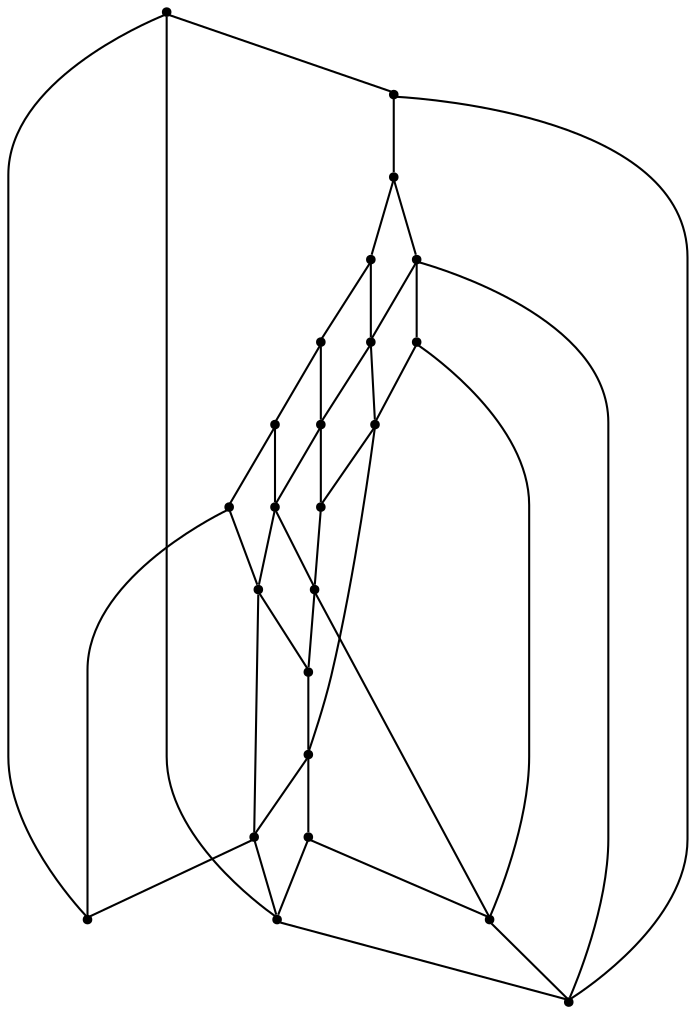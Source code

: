 graph {
  node [shape=point,comment="{\"directed\":false,\"doi\":\"10.1007/978-3-030-35802-0_15\",\"figure\":\"1 (3)\"}"]

  v0 [pos="1434.5827139626967,294.8681933109561"]
  v1 [pos="1434.5827139626967,383.0477149578283"]
  v2 [pos="1372.2268941534496,445.4111641235887"]
  v3 [pos="1399.6520699992136,309.33260058849714"]
  v4 [pos="1399.6520699992136,368.5873772891435"]
  v5 [pos="1357.7579855904687,410.47688262358747"]
  v6 [pos="1342.8306045358859,374.4422726806065"]
  v7 [pos="1372.2268941534496,232.50881375405203"]
  v8 [pos="1284.042094959491,445.4111641235887"]
  v9 [pos="1363.6171495739889,324.25992587344354"]
  v10 [pos="1363.6171495739889,353.66005200419715"]
  v11 [pos="1357.7579855904687,267.44335357883415"]
  v12 [pos="1298.5110035224718,410.47688262358747"]
  v13 [pos="1342.8306045358859,303.4777051970342"]
  v14 [pos="1313.4383845770546,374.4422726806065"]
  v15 [pos="1313.4383845770546,303.4777051970342"]
  v16 [pos="1292.6517123621163,353.66005200419715"]
  v17 [pos="1298.5110035224718,267.4433535788341"]
  v18 [pos="1256.6167919368913,368.5873772891435"]
  v19 [pos="1292.651712362116,324.25992587344354"]
  v20 [pos="1284.042094959491,232.50881375405197"]
  v21 [pos="1221.6862751502435,383.0561085260944"]
  v22 [pos="1256.6167919368913,309.33260058849714"]
  v23 [pos="1221.6862751502435,294.8722629198124"]

  v0 -- v1 [id="-1",pos="1434.5827139626967,294.8681933109561 1434.5827139626967,383.0477149578283 1434.5827139626967,383.0477149578283 1434.5827139626967,383.0477149578283"]
  v21 -- v23 [id="-2",pos="1221.6862751502435,383.0561085260944 1221.6862751502435,294.8722629198124 1221.6862751502435,294.8722629198124 1221.6862751502435,294.8722629198124"]
  v21 -- v18 [id="-3",pos="1221.6862751502435,383.0561085260944 1256.6167919368913,368.5873772891435 1256.6167919368913,368.5873772891435 1256.6167919368913,368.5873772891435"]
  v18 -- v16 [id="-4",pos="1256.6167919368913,368.5873772891435 1292.6517123621163,353.66005200419715 1292.6517123621163,353.66005200419715 1292.6517123621163,353.66005200419715"]
  v23 -- v20 [id="-5",pos="1221.6862751502435,294.8722629198124 1284.042094959491,232.50881375405197 1284.042094959491,232.50881375405197 1284.042094959491,232.50881375405197"]
  v23 -- v22 [id="-6",pos="1221.6862751502435,294.8722629198124 1256.6167919368913,309.33260058849714 1256.6167919368913,309.33260058849714 1256.6167919368913,309.33260058849714"]
  v22 -- v19 [id="-7",pos="1256.6167919368913,309.33260058849714 1292.651712362116,324.25992587344354 1292.651712362116,324.25992587344354 1292.651712362116,324.25992587344354"]
  v19 -- v10 [id="-8",pos="1292.651712362116,324.25992587344354 1363.6171495739889,353.66005200419715 1363.6171495739889,353.66005200419715 1363.6171495739889,353.66005200419715"]
  v10 -- v4 [id="-9",pos="1363.6171495739889,353.66005200419715 1399.6520699992136,368.5873772891435 1399.6520699992136,368.5873772891435 1399.6520699992136,368.5873772891435"]
  v4 -- v1 [id="-10",pos="1399.6520699992136,368.5873772891435 1434.5827139626967,383.0477149578283 1434.5827139626967,383.0477149578283 1434.5827139626967,383.0477149578283"]
  v18 -- v22 [id="-11",pos="1256.6167919368913,368.5873772891435 1256.6167919368913,309.33260058849714 1256.6167919368913,309.33260058849714 1256.6167919368913,309.33260058849714"]
  v22 -- v17 [id="-12",pos="1256.6167919368913,309.33260058849714 1298.5110035224718,267.4433535788341 1298.5110035224718,267.4433535788341 1298.5110035224718,267.4433535788341"]
  v8 -- v21 [id="-13",pos="1284.042094959491,445.4111641235887 1221.6862751502435,383.0561085260944 1221.6862751502435,383.0561085260944 1221.6862751502435,383.0561085260944"]
  v8 -- v12 [id="-14",pos="1284.042094959491,445.4111641235887 1298.5110035224718,410.47688262358747 1298.5110035224718,410.47688262358747 1298.5110035224718,410.47688262358747"]
  v12 -- v14 [id="-15",pos="1298.5110035224718,410.47688262358747 1313.4383845770546,374.4422726806065 1313.4383845770546,374.4422726806065 1313.4383845770546,374.4422726806065"]
  v14 -- v13 [id="-16",pos="1313.4383845770546,374.4422726806065 1342.8306045358859,303.4777051970342 1342.8306045358859,303.4777051970342 1342.8306045358859,303.4777051970342"]
  v20 -- v7 [id="-17",pos="1284.042094959491,232.50881375405197 1372.2268941534496,232.50881375405203 1372.2268941534496,232.50881375405203 1372.2268941534496,232.50881375405203"]
  v20 -- v17 [id="-18",pos="1284.042094959491,232.50881375405197 1298.5110035224718,267.4433535788341 1298.5110035224718,267.4433535788341 1298.5110035224718,267.4433535788341"]
  v17 -- v15 [id="-19",pos="1298.5110035224718,267.4433535788341 1313.4383845770546,303.4777051970342 1313.4383845770546,303.4777051970342 1313.4383845770546,303.4777051970342"]
  v16 -- v19 [id="-20",pos="1292.6517123621163,353.66005200419715 1292.651712362116,324.25992587344354 1292.651712362116,324.25992587344354 1292.651712362116,324.25992587344354"]
  v19 -- v15 [id="-21",pos="1292.651712362116,324.25992587344354 1313.4383845770546,303.4777051970342 1313.4383845770546,303.4777051970342 1313.4383845770546,303.4777051970342"]
  v12 -- v18 [id="-22",pos="1298.5110035224718,410.47688262358747 1256.6167919368913,368.5873772891435 1256.6167919368913,368.5873772891435 1256.6167919368913,368.5873772891435"]
  v17 -- v11 [id="-23",pos="1298.5110035224718,267.4433535788341 1357.7579855904687,267.44335357883415 1357.7579855904687,267.44335357883415 1357.7579855904687,267.44335357883415"]
  v14 -- v16 [id="-24",pos="1313.4383845770546,374.4422726806065 1292.6517123621163,353.66005200419715 1292.6517123621163,353.66005200419715 1292.6517123621163,353.66005200419715"]
  v15 -- v13 [id="-25",pos="1313.4383845770546,303.4777051970342 1342.8306045358859,303.4777051970342 1342.8306045358859,303.4777051970342 1342.8306045358859,303.4777051970342"]
  v6 -- v14 [id="-26",pos="1342.8306045358859,374.4422726806065 1313.4383845770546,374.4422726806065 1313.4383845770546,374.4422726806065 1313.4383845770546,374.4422726806065"]
  v13 -- v9 [id="-27",pos="1342.8306045358859,303.4777051970342 1363.6171495739889,324.25992587344354 1363.6171495739889,324.25992587344354 1363.6171495739889,324.25992587344354"]
  v13 -- v11 [id="-28",pos="1342.8306045358859,303.4777051970342 1357.7579855904687,267.44335357883415 1357.7579855904687,267.44335357883415 1357.7579855904687,267.44335357883415"]
  v11 -- v7 [id="-29",pos="1357.7579855904687,267.44335357883415 1372.2268941534496,232.50881375405203 1372.2268941534496,232.50881375405203 1372.2268941534496,232.50881375405203"]
  v5 -- v12 [id="-30",pos="1357.7579855904687,410.47688262358747 1298.5110035224718,410.47688262358747 1298.5110035224718,410.47688262358747 1298.5110035224718,410.47688262358747"]
  v11 -- v3 [id="-31",pos="1357.7579855904687,267.44335357883415 1399.6520699992136,309.33260058849714 1399.6520699992136,309.33260058849714 1399.6520699992136,309.33260058849714"]
  v10 -- v6 [id="-32",pos="1363.6171495739889,353.66005200419715 1342.8306045358859,374.4422726806065 1342.8306045358859,374.4422726806065 1342.8306045358859,374.4422726806065"]
  v9 -- v10 [id="-33",pos="1363.6171495739889,324.25992587344354 1363.6171495739889,353.66005200419715 1363.6171495739889,353.66005200419715 1363.6171495739889,353.66005200419715"]
  v9 -- v3 [id="-34",pos="1363.6171495739889,324.25992587344354 1399.6520699992136,309.33260058849714 1399.6520699992136,309.33260058849714 1399.6520699992136,309.33260058849714"]
  v3 -- v0 [id="-35",pos="1399.6520699992136,309.33260058849714 1434.5827139626967,294.8681933109561 1434.5827139626967,294.8681933109561 1434.5827139626967,294.8681933109561"]
  v2 -- v8 [id="-36",pos="1372.2268941534496,445.4111641235887 1284.042094959491,445.4111641235887 1284.042094959491,445.4111641235887 1284.042094959491,445.4111641235887"]
  v7 -- v0 [id="-37",pos="1372.2268941534496,232.50881375405203 1434.5827139626967,294.8681933109561 1434.5827139626967,294.8681933109561 1434.5827139626967,294.8681933109561"]
  v2 -- v5 [id="-38",pos="1372.2268941534496,445.4111641235887 1357.7579855904687,410.47688262358747 1357.7579855904687,410.47688262358747 1357.7579855904687,410.47688262358747"]
  v5 -- v6 [id="-39",pos="1357.7579855904687,410.47688262358747 1342.8306045358859,374.4422726806065 1342.8306045358859,374.4422726806065 1342.8306045358859,374.4422726806065"]
  v4 -- v5 [id="-40",pos="1399.6520699992136,368.5873772891435 1357.7579855904687,410.47688262358747 1357.7579855904687,410.47688262358747 1357.7579855904687,410.47688262358747"]
  v3 -- v4 [id="-41",pos="1399.6520699992136,309.33260058849714 1399.6520699992136,368.5873772891435 1399.6520699992136,368.5873772891435 1399.6520699992136,368.5873772891435"]
  v1 -- v2 [id="-42",pos="1434.5827139626967,383.0477149578283 1372.2268941534496,445.4111641235887 1372.2268941534496,445.4111641235887 1372.2268941534496,445.4111641235887"]
}